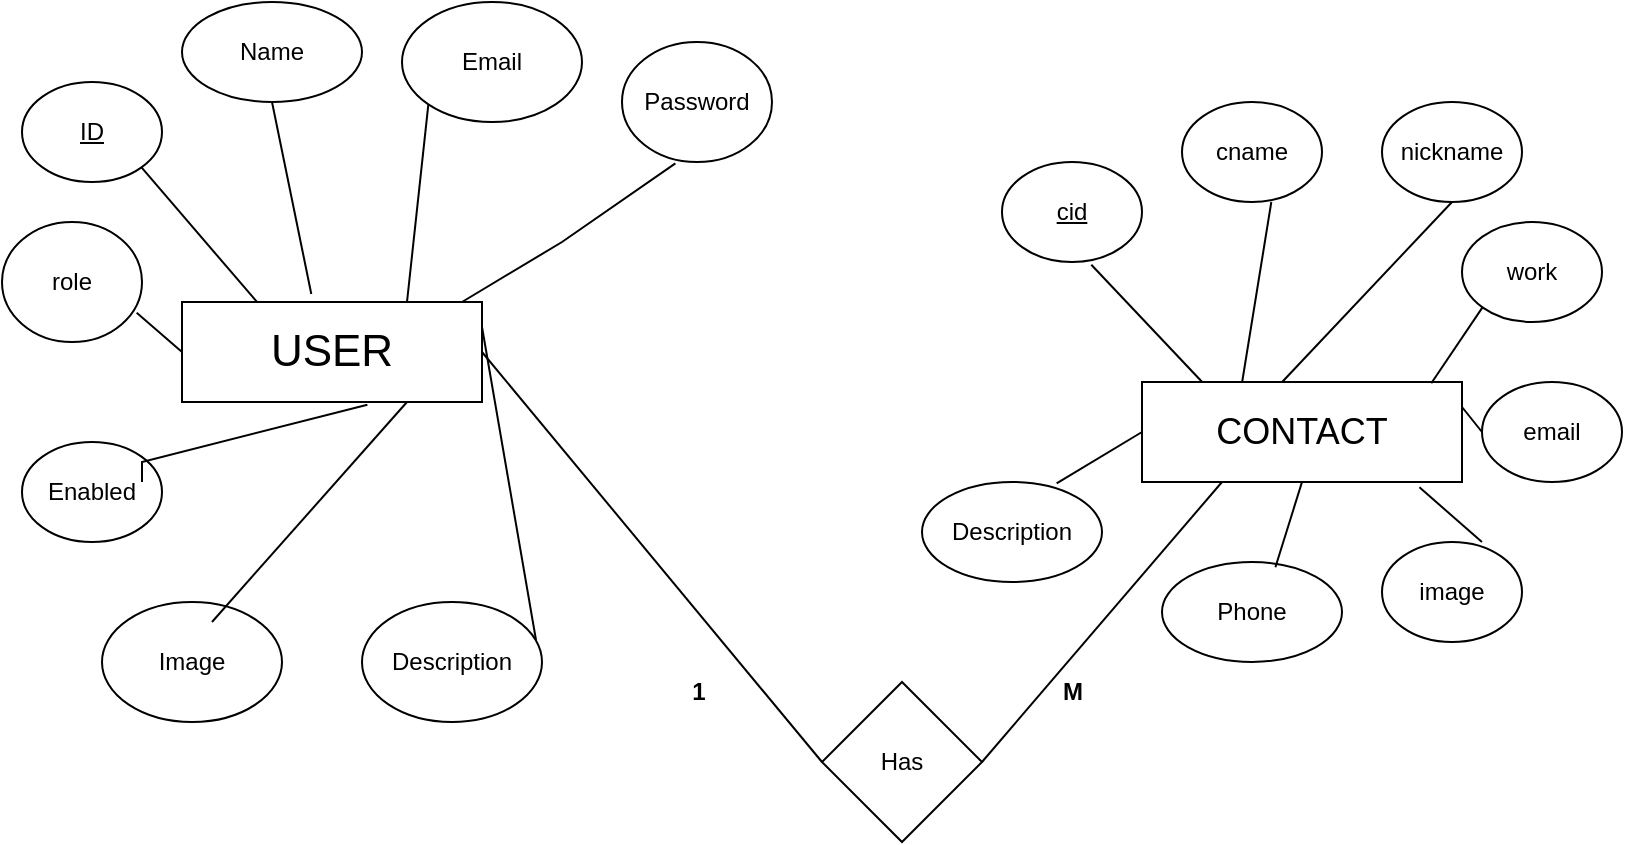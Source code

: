 <mxfile version="21.1.7" type="device">
  <diagram name="Page-1" id="6vvdZqkgYPf-zd9WcTJg">
    <mxGraphModel dx="993" dy="553" grid="1" gridSize="10" guides="1" tooltips="1" connect="1" arrows="1" fold="1" page="1" pageScale="1" pageWidth="850" pageHeight="1100" math="0" shadow="0">
      <root>
        <mxCell id="0" />
        <mxCell id="1" parent="0" />
        <mxCell id="Gb7iFlKyEbNaKXzZFRWw-1" value="&lt;font style=&quot;font-size: 22px;&quot;&gt;USER&lt;/font&gt;" style="rounded=0;whiteSpace=wrap;html=1;" vertex="1" parent="1">
          <mxGeometry x="90" y="280" width="150" height="50" as="geometry" />
        </mxCell>
        <mxCell id="Gb7iFlKyEbNaKXzZFRWw-2" value="&lt;font style=&quot;font-size: 18px;&quot;&gt;CONTACT&lt;/font&gt;" style="rounded=0;whiteSpace=wrap;html=1;" vertex="1" parent="1">
          <mxGeometry x="570" y="320" width="160" height="50" as="geometry" />
        </mxCell>
        <mxCell id="Gb7iFlKyEbNaKXzZFRWw-3" value="&lt;u&gt;ID&lt;/u&gt;" style="ellipse;whiteSpace=wrap;html=1;" vertex="1" parent="1">
          <mxGeometry x="10" y="170" width="70" height="50" as="geometry" />
        </mxCell>
        <mxCell id="Gb7iFlKyEbNaKXzZFRWw-4" value="Email" style="ellipse;whiteSpace=wrap;html=1;" vertex="1" parent="1">
          <mxGeometry x="200" y="130" width="90" height="60" as="geometry" />
        </mxCell>
        <mxCell id="Gb7iFlKyEbNaKXzZFRWw-5" value="Name" style="ellipse;whiteSpace=wrap;html=1;" vertex="1" parent="1">
          <mxGeometry x="90" y="130" width="90" height="50" as="geometry" />
        </mxCell>
        <mxCell id="Gb7iFlKyEbNaKXzZFRWw-6" value="Password" style="ellipse;whiteSpace=wrap;html=1;" vertex="1" parent="1">
          <mxGeometry x="310" y="150" width="75" height="60" as="geometry" />
        </mxCell>
        <mxCell id="Gb7iFlKyEbNaKXzZFRWw-7" value="Description" style="ellipse;whiteSpace=wrap;html=1;" vertex="1" parent="1">
          <mxGeometry x="180" y="430" width="90" height="60" as="geometry" />
        </mxCell>
        <mxCell id="Gb7iFlKyEbNaKXzZFRWw-8" value="Image" style="ellipse;whiteSpace=wrap;html=1;" vertex="1" parent="1">
          <mxGeometry x="50" y="430" width="90" height="60" as="geometry" />
        </mxCell>
        <mxCell id="Gb7iFlKyEbNaKXzZFRWw-9" value="role" style="ellipse;whiteSpace=wrap;html=1;" vertex="1" parent="1">
          <mxGeometry y="240" width="70" height="60" as="geometry" />
        </mxCell>
        <mxCell id="Gb7iFlKyEbNaKXzZFRWw-10" value="Enabled" style="ellipse;whiteSpace=wrap;html=1;" vertex="1" parent="1">
          <mxGeometry x="10" y="350" width="70" height="50" as="geometry" />
        </mxCell>
        <mxCell id="Gb7iFlKyEbNaKXzZFRWw-11" value="" style="endArrow=none;html=1;rounded=0;exitX=0.5;exitY=1;exitDx=0;exitDy=0;entryX=0.431;entryY=-0.08;entryDx=0;entryDy=0;entryPerimeter=0;" edge="1" parent="1" source="Gb7iFlKyEbNaKXzZFRWw-5" target="Gb7iFlKyEbNaKXzZFRWw-1">
          <mxGeometry width="50" height="50" relative="1" as="geometry">
            <mxPoint x="380" y="330" as="sourcePoint" />
            <mxPoint x="430" y="280" as="targetPoint" />
          </mxGeometry>
        </mxCell>
        <mxCell id="Gb7iFlKyEbNaKXzZFRWw-12" value="" style="endArrow=none;html=1;rounded=0;exitX=0;exitY=1;exitDx=0;exitDy=0;entryX=0.75;entryY=0;entryDx=0;entryDy=0;" edge="1" parent="1" source="Gb7iFlKyEbNaKXzZFRWw-4" target="Gb7iFlKyEbNaKXzZFRWw-1">
          <mxGeometry width="50" height="50" relative="1" as="geometry">
            <mxPoint x="380" y="330" as="sourcePoint" />
            <mxPoint x="430" y="280" as="targetPoint" />
          </mxGeometry>
        </mxCell>
        <mxCell id="Gb7iFlKyEbNaKXzZFRWw-13" value="" style="endArrow=none;html=1;rounded=0;exitX=0.356;exitY=1.011;exitDx=0;exitDy=0;exitPerimeter=0;" edge="1" parent="1" source="Gb7iFlKyEbNaKXzZFRWw-6">
          <mxGeometry width="50" height="50" relative="1" as="geometry">
            <mxPoint x="223" y="191" as="sourcePoint" />
            <mxPoint x="230" y="280" as="targetPoint" />
            <Array as="points">
              <mxPoint x="280" y="250" />
            </Array>
          </mxGeometry>
        </mxCell>
        <mxCell id="Gb7iFlKyEbNaKXzZFRWw-14" value="" style="endArrow=none;html=1;rounded=0;entryX=0.618;entryY=1.027;entryDx=0;entryDy=0;entryPerimeter=0;" edge="1" parent="1" target="Gb7iFlKyEbNaKXzZFRWw-1">
          <mxGeometry width="50" height="50" relative="1" as="geometry">
            <mxPoint x="70" y="370" as="sourcePoint" />
            <mxPoint x="240" y="290" as="targetPoint" />
            <Array as="points">
              <mxPoint x="70" y="360" />
            </Array>
          </mxGeometry>
        </mxCell>
        <mxCell id="Gb7iFlKyEbNaKXzZFRWw-15" value="" style="endArrow=none;html=1;rounded=0;exitX=1;exitY=0;exitDx=0;exitDy=0;entryX=1;entryY=0.25;entryDx=0;entryDy=0;" edge="1" parent="1" target="Gb7iFlKyEbNaKXzZFRWw-1">
          <mxGeometry width="50" height="50" relative="1" as="geometry">
            <mxPoint x="267" y="449" as="sourcePoint" />
            <mxPoint x="250" y="300" as="targetPoint" />
            <Array as="points" />
          </mxGeometry>
        </mxCell>
        <mxCell id="Gb7iFlKyEbNaKXzZFRWw-16" value="" style="endArrow=none;html=1;rounded=0;exitX=0.5;exitY=0;exitDx=0;exitDy=0;entryX=0.75;entryY=1;entryDx=0;entryDy=0;" edge="1" parent="1" target="Gb7iFlKyEbNaKXzZFRWw-1">
          <mxGeometry width="50" height="50" relative="1" as="geometry">
            <mxPoint x="105" y="440" as="sourcePoint" />
            <mxPoint x="193" y="341" as="targetPoint" />
            <Array as="points" />
          </mxGeometry>
        </mxCell>
        <mxCell id="Gb7iFlKyEbNaKXzZFRWw-17" value="" style="endArrow=none;html=1;rounded=0;exitX=1;exitY=1;exitDx=0;exitDy=0;entryX=0.25;entryY=0;entryDx=0;entryDy=0;" edge="1" parent="1" source="Gb7iFlKyEbNaKXzZFRWw-3" target="Gb7iFlKyEbNaKXzZFRWw-1">
          <mxGeometry width="50" height="50" relative="1" as="geometry">
            <mxPoint x="380" y="330" as="sourcePoint" />
            <mxPoint x="430" y="280" as="targetPoint" />
          </mxGeometry>
        </mxCell>
        <mxCell id="Gb7iFlKyEbNaKXzZFRWw-18" value="" style="endArrow=none;html=1;rounded=0;exitX=0.962;exitY=0.756;exitDx=0;exitDy=0;exitPerimeter=0;entryX=0;entryY=0.5;entryDx=0;entryDy=0;" edge="1" parent="1" source="Gb7iFlKyEbNaKXzZFRWw-9" target="Gb7iFlKyEbNaKXzZFRWw-1">
          <mxGeometry width="50" height="50" relative="1" as="geometry">
            <mxPoint x="380" y="330" as="sourcePoint" />
            <mxPoint x="430" y="280" as="targetPoint" />
          </mxGeometry>
        </mxCell>
        <mxCell id="Gb7iFlKyEbNaKXzZFRWw-19" value="&lt;u&gt;cid&lt;/u&gt;" style="ellipse;whiteSpace=wrap;html=1;" vertex="1" parent="1">
          <mxGeometry x="500" y="210" width="70" height="50" as="geometry" />
        </mxCell>
        <mxCell id="Gb7iFlKyEbNaKXzZFRWw-20" value="cname" style="ellipse;whiteSpace=wrap;html=1;" vertex="1" parent="1">
          <mxGeometry x="590" y="180" width="70" height="50" as="geometry" />
        </mxCell>
        <mxCell id="Gb7iFlKyEbNaKXzZFRWw-21" value="nickname" style="ellipse;whiteSpace=wrap;html=1;" vertex="1" parent="1">
          <mxGeometry x="690" y="180" width="70" height="50" as="geometry" />
        </mxCell>
        <mxCell id="Gb7iFlKyEbNaKXzZFRWw-22" value="work" style="ellipse;whiteSpace=wrap;html=1;" vertex="1" parent="1">
          <mxGeometry x="730" y="240" width="70" height="50" as="geometry" />
        </mxCell>
        <mxCell id="Gb7iFlKyEbNaKXzZFRWw-23" value="email" style="ellipse;whiteSpace=wrap;html=1;" vertex="1" parent="1">
          <mxGeometry x="740" y="320" width="70" height="50" as="geometry" />
        </mxCell>
        <mxCell id="Gb7iFlKyEbNaKXzZFRWw-24" value="image" style="ellipse;whiteSpace=wrap;html=1;" vertex="1" parent="1">
          <mxGeometry x="690" y="400" width="70" height="50" as="geometry" />
        </mxCell>
        <mxCell id="Gb7iFlKyEbNaKXzZFRWw-25" value="Phone" style="ellipse;whiteSpace=wrap;html=1;" vertex="1" parent="1">
          <mxGeometry x="580" y="410" width="90" height="50" as="geometry" />
        </mxCell>
        <mxCell id="Gb7iFlKyEbNaKXzZFRWw-26" value="Description" style="ellipse;whiteSpace=wrap;html=1;" vertex="1" parent="1">
          <mxGeometry x="460" y="370" width="90" height="50" as="geometry" />
        </mxCell>
        <mxCell id="Gb7iFlKyEbNaKXzZFRWw-27" value="" style="endArrow=none;html=1;rounded=0;entryX=0.638;entryY=1.027;entryDx=0;entryDy=0;entryPerimeter=0;exitX=0.188;exitY=0;exitDx=0;exitDy=0;exitPerimeter=0;" edge="1" parent="1" source="Gb7iFlKyEbNaKXzZFRWw-2" target="Gb7iFlKyEbNaKXzZFRWw-19">
          <mxGeometry width="50" height="50" relative="1" as="geometry">
            <mxPoint x="390" y="330" as="sourcePoint" />
            <mxPoint x="440" y="280" as="targetPoint" />
          </mxGeometry>
        </mxCell>
        <mxCell id="Gb7iFlKyEbNaKXzZFRWw-28" value="" style="endArrow=none;html=1;rounded=0;entryX=0.638;entryY=1;entryDx=0;entryDy=0;entryPerimeter=0;exitX=0.313;exitY=0;exitDx=0;exitDy=0;exitPerimeter=0;" edge="1" parent="1" source="Gb7iFlKyEbNaKXzZFRWw-2" target="Gb7iFlKyEbNaKXzZFRWw-20">
          <mxGeometry width="50" height="50" relative="1" as="geometry">
            <mxPoint x="610" y="330" as="sourcePoint" />
            <mxPoint x="555" y="271" as="targetPoint" />
          </mxGeometry>
        </mxCell>
        <mxCell id="Gb7iFlKyEbNaKXzZFRWw-29" value="" style="endArrow=none;html=1;rounded=0;entryX=0.5;entryY=1;entryDx=0;entryDy=0;exitX=0.438;exitY=0;exitDx=0;exitDy=0;exitPerimeter=0;" edge="1" parent="1" source="Gb7iFlKyEbNaKXzZFRWw-2" target="Gb7iFlKyEbNaKXzZFRWw-21">
          <mxGeometry width="50" height="50" relative="1" as="geometry">
            <mxPoint x="630" y="330" as="sourcePoint" />
            <mxPoint x="645" y="240" as="targetPoint" />
            <Array as="points" />
          </mxGeometry>
        </mxCell>
        <mxCell id="Gb7iFlKyEbNaKXzZFRWw-30" value="" style="endArrow=none;html=1;rounded=0;entryX=0;entryY=1;entryDx=0;entryDy=0;exitX=0.904;exitY=0.013;exitDx=0;exitDy=0;exitPerimeter=0;" edge="1" parent="1" source="Gb7iFlKyEbNaKXzZFRWw-2" target="Gb7iFlKyEbNaKXzZFRWw-22">
          <mxGeometry width="50" height="50" relative="1" as="geometry">
            <mxPoint x="650" y="330" as="sourcePoint" />
            <mxPoint x="735" y="240" as="targetPoint" />
            <Array as="points" />
          </mxGeometry>
        </mxCell>
        <mxCell id="Gb7iFlKyEbNaKXzZFRWw-31" value="" style="endArrow=none;html=1;rounded=0;entryX=0;entryY=0.5;entryDx=0;entryDy=0;exitX=1;exitY=0.25;exitDx=0;exitDy=0;" edge="1" parent="1" source="Gb7iFlKyEbNaKXzZFRWw-2" target="Gb7iFlKyEbNaKXzZFRWw-23">
          <mxGeometry width="50" height="50" relative="1" as="geometry">
            <mxPoint x="725" y="331" as="sourcePoint" />
            <mxPoint x="750" y="293" as="targetPoint" />
            <Array as="points" />
          </mxGeometry>
        </mxCell>
        <mxCell id="Gb7iFlKyEbNaKXzZFRWw-33" value="" style="endArrow=none;html=1;rounded=0;exitX=0.748;exitY=0.013;exitDx=0;exitDy=0;exitPerimeter=0;entryX=0;entryY=0.5;entryDx=0;entryDy=0;" edge="1" parent="1" source="Gb7iFlKyEbNaKXzZFRWw-26" target="Gb7iFlKyEbNaKXzZFRWw-2">
          <mxGeometry width="50" height="50" relative="1" as="geometry">
            <mxPoint x="390" y="330" as="sourcePoint" />
            <mxPoint x="440" y="280" as="targetPoint" />
            <Array as="points" />
          </mxGeometry>
        </mxCell>
        <mxCell id="Gb7iFlKyEbNaKXzZFRWw-34" value="" style="endArrow=none;html=1;rounded=0;exitX=0.63;exitY=0.053;exitDx=0;exitDy=0;exitPerimeter=0;entryX=0.5;entryY=1;entryDx=0;entryDy=0;" edge="1" parent="1" source="Gb7iFlKyEbNaKXzZFRWw-25" target="Gb7iFlKyEbNaKXzZFRWw-2">
          <mxGeometry width="50" height="50" relative="1" as="geometry">
            <mxPoint x="390" y="330" as="sourcePoint" />
            <mxPoint x="440" y="280" as="targetPoint" />
          </mxGeometry>
        </mxCell>
        <mxCell id="Gb7iFlKyEbNaKXzZFRWw-35" value="" style="endArrow=none;html=1;rounded=0;exitX=0.714;exitY=0;exitDx=0;exitDy=0;exitPerimeter=0;entryX=0.867;entryY=1.053;entryDx=0;entryDy=0;entryPerimeter=0;" edge="1" parent="1" source="Gb7iFlKyEbNaKXzZFRWw-24" target="Gb7iFlKyEbNaKXzZFRWw-2">
          <mxGeometry width="50" height="50" relative="1" as="geometry">
            <mxPoint x="390" y="330" as="sourcePoint" />
            <mxPoint x="440" y="280" as="targetPoint" />
          </mxGeometry>
        </mxCell>
        <mxCell id="Gb7iFlKyEbNaKXzZFRWw-36" value="Has" style="rhombus;whiteSpace=wrap;html=1;" vertex="1" parent="1">
          <mxGeometry x="410" y="470" width="80" height="80" as="geometry" />
        </mxCell>
        <mxCell id="Gb7iFlKyEbNaKXzZFRWw-37" value="" style="endArrow=none;html=1;rounded=0;exitX=1;exitY=0.5;exitDx=0;exitDy=0;entryX=0;entryY=0.5;entryDx=0;entryDy=0;" edge="1" parent="1" source="Gb7iFlKyEbNaKXzZFRWw-1" target="Gb7iFlKyEbNaKXzZFRWw-36">
          <mxGeometry width="50" height="50" relative="1" as="geometry">
            <mxPoint x="390" y="330" as="sourcePoint" />
            <mxPoint x="440" y="280" as="targetPoint" />
          </mxGeometry>
        </mxCell>
        <mxCell id="Gb7iFlKyEbNaKXzZFRWw-38" value="" style="endArrow=none;html=1;rounded=0;entryX=0.25;entryY=1;entryDx=0;entryDy=0;exitX=1;exitY=0.5;exitDx=0;exitDy=0;" edge="1" parent="1" source="Gb7iFlKyEbNaKXzZFRWw-36" target="Gb7iFlKyEbNaKXzZFRWw-2">
          <mxGeometry width="50" height="50" relative="1" as="geometry">
            <mxPoint x="390" y="330" as="sourcePoint" />
            <mxPoint x="440" y="280" as="targetPoint" />
          </mxGeometry>
        </mxCell>
        <mxCell id="Gb7iFlKyEbNaKXzZFRWw-39" value="&lt;b&gt;1&lt;/b&gt;" style="text;html=1;align=center;verticalAlign=middle;resizable=0;points=[];autosize=1;strokeColor=none;fillColor=none;" vertex="1" parent="1">
          <mxGeometry x="332.5" y="460" width="30" height="30" as="geometry" />
        </mxCell>
        <mxCell id="Gb7iFlKyEbNaKXzZFRWw-41" value="&lt;b&gt;M&lt;/b&gt;" style="text;html=1;align=center;verticalAlign=middle;resizable=0;points=[];autosize=1;strokeColor=none;fillColor=none;" vertex="1" parent="1">
          <mxGeometry x="520" y="460" width="30" height="30" as="geometry" />
        </mxCell>
      </root>
    </mxGraphModel>
  </diagram>
</mxfile>
